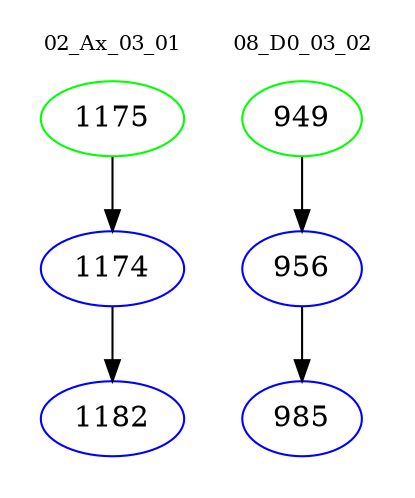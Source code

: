 digraph{
subgraph cluster_0 {
color = white
label = "02_Ax_03_01";
fontsize=10;
T0_1175 [label="1175", color="green"]
T0_1175 -> T0_1174 [color="black"]
T0_1174 [label="1174", color="blue"]
T0_1174 -> T0_1182 [color="black"]
T0_1182 [label="1182", color="blue"]
}
subgraph cluster_1 {
color = white
label = "08_D0_03_02";
fontsize=10;
T1_949 [label="949", color="green"]
T1_949 -> T1_956 [color="black"]
T1_956 [label="956", color="blue"]
T1_956 -> T1_985 [color="black"]
T1_985 [label="985", color="blue"]
}
}
